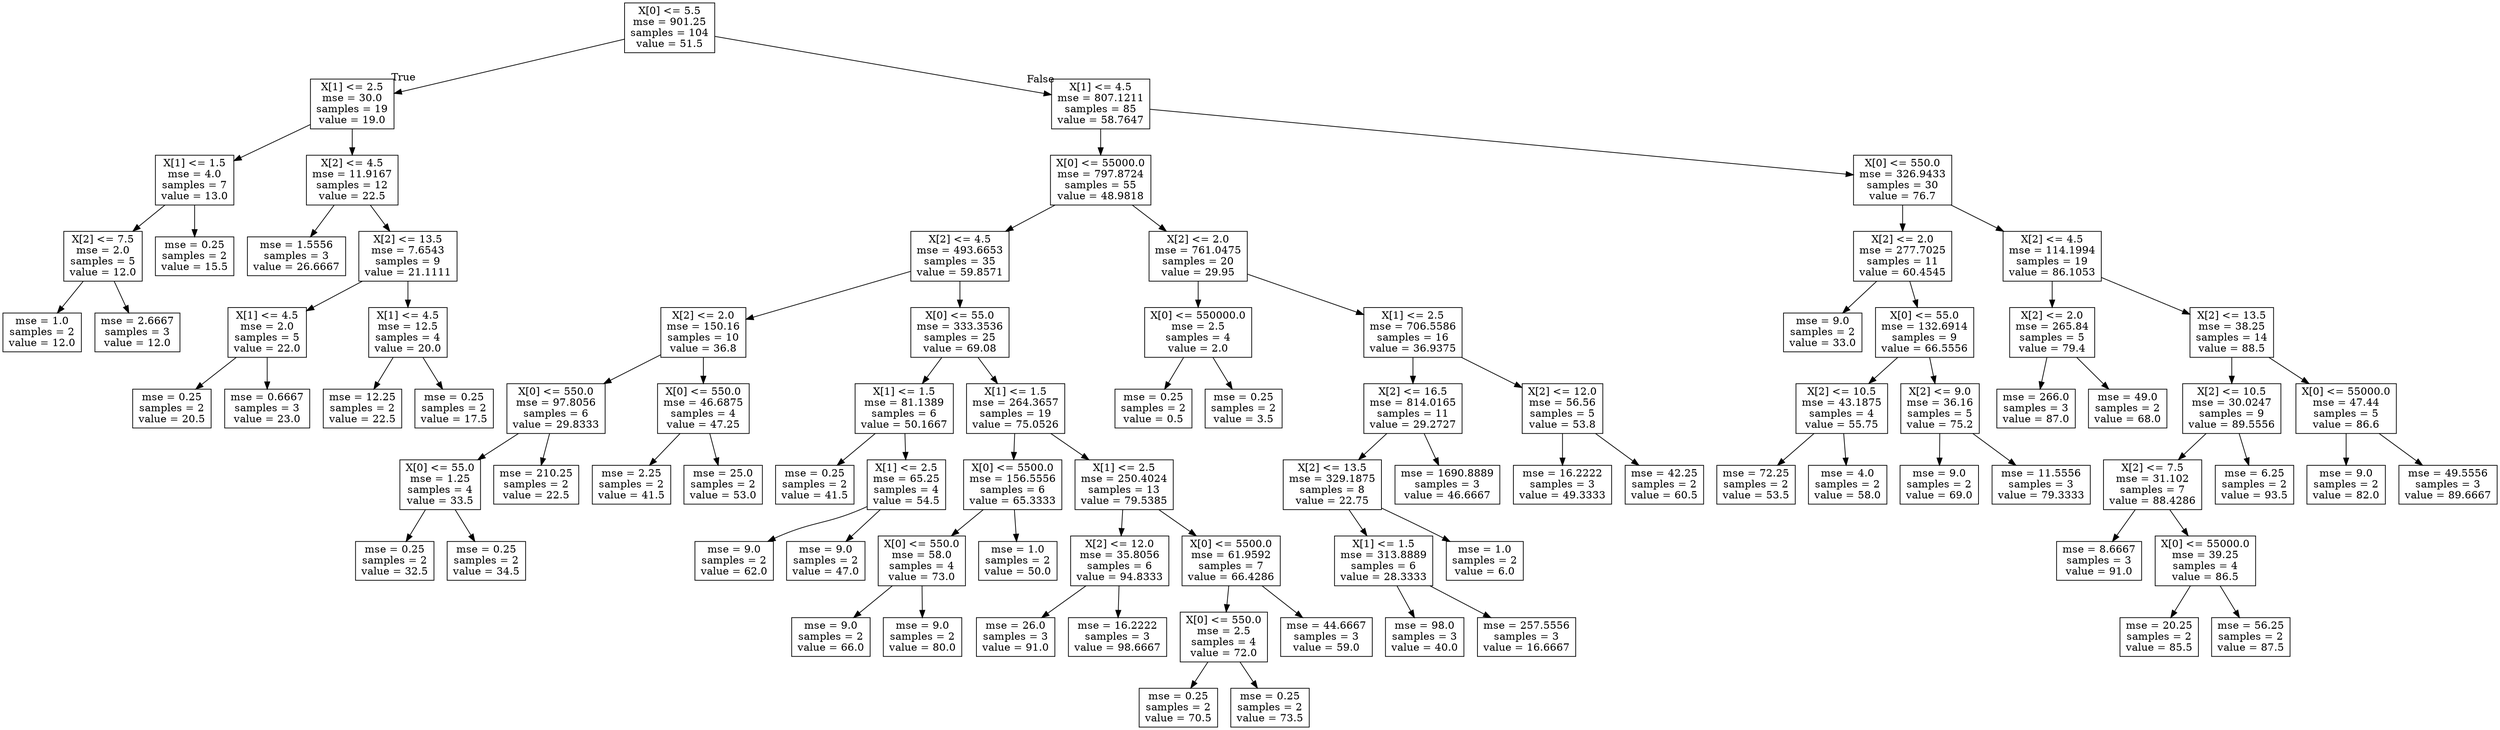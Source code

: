digraph Tree {
node [shape=box] ;
0 [label="X[0] <= 5.5\nmse = 901.25\nsamples = 104\nvalue = 51.5"] ;
1 [label="X[1] <= 2.5\nmse = 30.0\nsamples = 19\nvalue = 19.0"] ;
0 -> 1 [labeldistance=2.5, labelangle=45, headlabel="True"] ;
2 [label="X[1] <= 1.5\nmse = 4.0\nsamples = 7\nvalue = 13.0"] ;
1 -> 2 ;
3 [label="X[2] <= 7.5\nmse = 2.0\nsamples = 5\nvalue = 12.0"] ;
2 -> 3 ;
4 [label="mse = 1.0\nsamples = 2\nvalue = 12.0"] ;
3 -> 4 ;
5 [label="mse = 2.6667\nsamples = 3\nvalue = 12.0"] ;
3 -> 5 ;
6 [label="mse = 0.25\nsamples = 2\nvalue = 15.5"] ;
2 -> 6 ;
7 [label="X[2] <= 4.5\nmse = 11.9167\nsamples = 12\nvalue = 22.5"] ;
1 -> 7 ;
8 [label="mse = 1.5556\nsamples = 3\nvalue = 26.6667"] ;
7 -> 8 ;
9 [label="X[2] <= 13.5\nmse = 7.6543\nsamples = 9\nvalue = 21.1111"] ;
7 -> 9 ;
10 [label="X[1] <= 4.5\nmse = 2.0\nsamples = 5\nvalue = 22.0"] ;
9 -> 10 ;
11 [label="mse = 0.25\nsamples = 2\nvalue = 20.5"] ;
10 -> 11 ;
12 [label="mse = 0.6667\nsamples = 3\nvalue = 23.0"] ;
10 -> 12 ;
13 [label="X[1] <= 4.5\nmse = 12.5\nsamples = 4\nvalue = 20.0"] ;
9 -> 13 ;
14 [label="mse = 12.25\nsamples = 2\nvalue = 22.5"] ;
13 -> 14 ;
15 [label="mse = 0.25\nsamples = 2\nvalue = 17.5"] ;
13 -> 15 ;
16 [label="X[1] <= 4.5\nmse = 807.1211\nsamples = 85\nvalue = 58.7647"] ;
0 -> 16 [labeldistance=2.5, labelangle=-45, headlabel="False"] ;
17 [label="X[0] <= 55000.0\nmse = 797.8724\nsamples = 55\nvalue = 48.9818"] ;
16 -> 17 ;
18 [label="X[2] <= 4.5\nmse = 493.6653\nsamples = 35\nvalue = 59.8571"] ;
17 -> 18 ;
19 [label="X[2] <= 2.0\nmse = 150.16\nsamples = 10\nvalue = 36.8"] ;
18 -> 19 ;
20 [label="X[0] <= 550.0\nmse = 97.8056\nsamples = 6\nvalue = 29.8333"] ;
19 -> 20 ;
21 [label="X[0] <= 55.0\nmse = 1.25\nsamples = 4\nvalue = 33.5"] ;
20 -> 21 ;
22 [label="mse = 0.25\nsamples = 2\nvalue = 32.5"] ;
21 -> 22 ;
23 [label="mse = 0.25\nsamples = 2\nvalue = 34.5"] ;
21 -> 23 ;
24 [label="mse = 210.25\nsamples = 2\nvalue = 22.5"] ;
20 -> 24 ;
25 [label="X[0] <= 550.0\nmse = 46.6875\nsamples = 4\nvalue = 47.25"] ;
19 -> 25 ;
26 [label="mse = 2.25\nsamples = 2\nvalue = 41.5"] ;
25 -> 26 ;
27 [label="mse = 25.0\nsamples = 2\nvalue = 53.0"] ;
25 -> 27 ;
28 [label="X[0] <= 55.0\nmse = 333.3536\nsamples = 25\nvalue = 69.08"] ;
18 -> 28 ;
29 [label="X[1] <= 1.5\nmse = 81.1389\nsamples = 6\nvalue = 50.1667"] ;
28 -> 29 ;
30 [label="mse = 0.25\nsamples = 2\nvalue = 41.5"] ;
29 -> 30 ;
31 [label="X[1] <= 2.5\nmse = 65.25\nsamples = 4\nvalue = 54.5"] ;
29 -> 31 ;
32 [label="mse = 9.0\nsamples = 2\nvalue = 62.0"] ;
31 -> 32 ;
33 [label="mse = 9.0\nsamples = 2\nvalue = 47.0"] ;
31 -> 33 ;
34 [label="X[1] <= 1.5\nmse = 264.3657\nsamples = 19\nvalue = 75.0526"] ;
28 -> 34 ;
35 [label="X[0] <= 5500.0\nmse = 156.5556\nsamples = 6\nvalue = 65.3333"] ;
34 -> 35 ;
36 [label="X[0] <= 550.0\nmse = 58.0\nsamples = 4\nvalue = 73.0"] ;
35 -> 36 ;
37 [label="mse = 9.0\nsamples = 2\nvalue = 66.0"] ;
36 -> 37 ;
38 [label="mse = 9.0\nsamples = 2\nvalue = 80.0"] ;
36 -> 38 ;
39 [label="mse = 1.0\nsamples = 2\nvalue = 50.0"] ;
35 -> 39 ;
40 [label="X[1] <= 2.5\nmse = 250.4024\nsamples = 13\nvalue = 79.5385"] ;
34 -> 40 ;
41 [label="X[2] <= 12.0\nmse = 35.8056\nsamples = 6\nvalue = 94.8333"] ;
40 -> 41 ;
42 [label="mse = 26.0\nsamples = 3\nvalue = 91.0"] ;
41 -> 42 ;
43 [label="mse = 16.2222\nsamples = 3\nvalue = 98.6667"] ;
41 -> 43 ;
44 [label="X[0] <= 5500.0\nmse = 61.9592\nsamples = 7\nvalue = 66.4286"] ;
40 -> 44 ;
45 [label="X[0] <= 550.0\nmse = 2.5\nsamples = 4\nvalue = 72.0"] ;
44 -> 45 ;
46 [label="mse = 0.25\nsamples = 2\nvalue = 70.5"] ;
45 -> 46 ;
47 [label="mse = 0.25\nsamples = 2\nvalue = 73.5"] ;
45 -> 47 ;
48 [label="mse = 44.6667\nsamples = 3\nvalue = 59.0"] ;
44 -> 48 ;
49 [label="X[2] <= 2.0\nmse = 761.0475\nsamples = 20\nvalue = 29.95"] ;
17 -> 49 ;
50 [label="X[0] <= 550000.0\nmse = 2.5\nsamples = 4\nvalue = 2.0"] ;
49 -> 50 ;
51 [label="mse = 0.25\nsamples = 2\nvalue = 0.5"] ;
50 -> 51 ;
52 [label="mse = 0.25\nsamples = 2\nvalue = 3.5"] ;
50 -> 52 ;
53 [label="X[1] <= 2.5\nmse = 706.5586\nsamples = 16\nvalue = 36.9375"] ;
49 -> 53 ;
54 [label="X[2] <= 16.5\nmse = 814.0165\nsamples = 11\nvalue = 29.2727"] ;
53 -> 54 ;
55 [label="X[2] <= 13.5\nmse = 329.1875\nsamples = 8\nvalue = 22.75"] ;
54 -> 55 ;
56 [label="X[1] <= 1.5\nmse = 313.8889\nsamples = 6\nvalue = 28.3333"] ;
55 -> 56 ;
57 [label="mse = 98.0\nsamples = 3\nvalue = 40.0"] ;
56 -> 57 ;
58 [label="mse = 257.5556\nsamples = 3\nvalue = 16.6667"] ;
56 -> 58 ;
59 [label="mse = 1.0\nsamples = 2\nvalue = 6.0"] ;
55 -> 59 ;
60 [label="mse = 1690.8889\nsamples = 3\nvalue = 46.6667"] ;
54 -> 60 ;
61 [label="X[2] <= 12.0\nmse = 56.56\nsamples = 5\nvalue = 53.8"] ;
53 -> 61 ;
62 [label="mse = 16.2222\nsamples = 3\nvalue = 49.3333"] ;
61 -> 62 ;
63 [label="mse = 42.25\nsamples = 2\nvalue = 60.5"] ;
61 -> 63 ;
64 [label="X[0] <= 550.0\nmse = 326.9433\nsamples = 30\nvalue = 76.7"] ;
16 -> 64 ;
65 [label="X[2] <= 2.0\nmse = 277.7025\nsamples = 11\nvalue = 60.4545"] ;
64 -> 65 ;
66 [label="mse = 9.0\nsamples = 2\nvalue = 33.0"] ;
65 -> 66 ;
67 [label="X[0] <= 55.0\nmse = 132.6914\nsamples = 9\nvalue = 66.5556"] ;
65 -> 67 ;
68 [label="X[2] <= 10.5\nmse = 43.1875\nsamples = 4\nvalue = 55.75"] ;
67 -> 68 ;
69 [label="mse = 72.25\nsamples = 2\nvalue = 53.5"] ;
68 -> 69 ;
70 [label="mse = 4.0\nsamples = 2\nvalue = 58.0"] ;
68 -> 70 ;
71 [label="X[2] <= 9.0\nmse = 36.16\nsamples = 5\nvalue = 75.2"] ;
67 -> 71 ;
72 [label="mse = 9.0\nsamples = 2\nvalue = 69.0"] ;
71 -> 72 ;
73 [label="mse = 11.5556\nsamples = 3\nvalue = 79.3333"] ;
71 -> 73 ;
74 [label="X[2] <= 4.5\nmse = 114.1994\nsamples = 19\nvalue = 86.1053"] ;
64 -> 74 ;
75 [label="X[2] <= 2.0\nmse = 265.84\nsamples = 5\nvalue = 79.4"] ;
74 -> 75 ;
76 [label="mse = 266.0\nsamples = 3\nvalue = 87.0"] ;
75 -> 76 ;
77 [label="mse = 49.0\nsamples = 2\nvalue = 68.0"] ;
75 -> 77 ;
78 [label="X[2] <= 13.5\nmse = 38.25\nsamples = 14\nvalue = 88.5"] ;
74 -> 78 ;
79 [label="X[2] <= 10.5\nmse = 30.0247\nsamples = 9\nvalue = 89.5556"] ;
78 -> 79 ;
80 [label="X[2] <= 7.5\nmse = 31.102\nsamples = 7\nvalue = 88.4286"] ;
79 -> 80 ;
81 [label="mse = 8.6667\nsamples = 3\nvalue = 91.0"] ;
80 -> 81 ;
82 [label="X[0] <= 55000.0\nmse = 39.25\nsamples = 4\nvalue = 86.5"] ;
80 -> 82 ;
83 [label="mse = 20.25\nsamples = 2\nvalue = 85.5"] ;
82 -> 83 ;
84 [label="mse = 56.25\nsamples = 2\nvalue = 87.5"] ;
82 -> 84 ;
85 [label="mse = 6.25\nsamples = 2\nvalue = 93.5"] ;
79 -> 85 ;
86 [label="X[0] <= 55000.0\nmse = 47.44\nsamples = 5\nvalue = 86.6"] ;
78 -> 86 ;
87 [label="mse = 9.0\nsamples = 2\nvalue = 82.0"] ;
86 -> 87 ;
88 [label="mse = 49.5556\nsamples = 3\nvalue = 89.6667"] ;
86 -> 88 ;
}